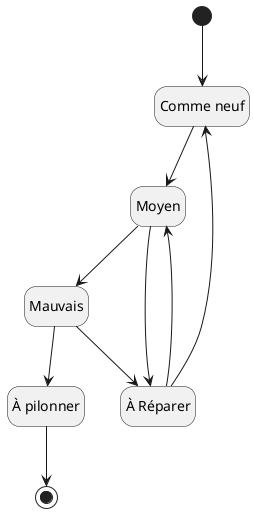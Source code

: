 @startuml etat_exemplaire
hide empty description
state "Comme neuf" as comme_neuf
state "Moyen" as moyen
state "Mauvais" as mauvais
state "À pilonner" as a_pilonner
state "À Réparer" as a_reparer
[*] --> comme_neuf
comme_neuf --> moyen
moyen --> mauvais
moyen --> a_reparer
mauvais --> a_reparer
a_reparer --> comme_neuf
a_reparer --> moyen
mauvais --> a_pilonner
a_pilonner --> [*]

@enduml
